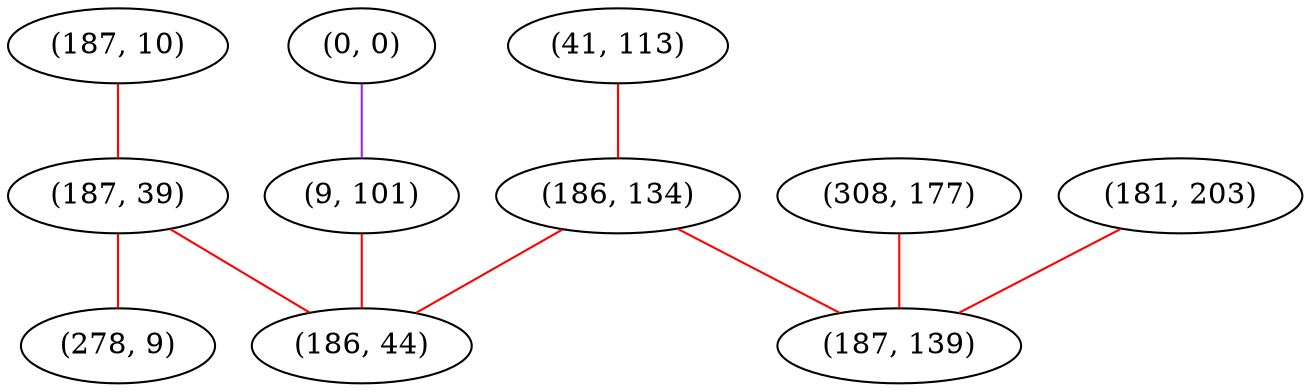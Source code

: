 graph "" {
"(0, 0)";
"(187, 10)";
"(187, 39)";
"(278, 9)";
"(41, 113)";
"(181, 203)";
"(9, 101)";
"(186, 134)";
"(308, 177)";
"(186, 44)";
"(187, 139)";
"(0, 0)" -- "(9, 101)"  [color=purple, key=0, weight=4];
"(187, 10)" -- "(187, 39)"  [color=red, key=0, weight=1];
"(187, 39)" -- "(278, 9)"  [color=red, key=0, weight=1];
"(187, 39)" -- "(186, 44)"  [color=red, key=0, weight=1];
"(41, 113)" -- "(186, 134)"  [color=red, key=0, weight=1];
"(181, 203)" -- "(187, 139)"  [color=red, key=0, weight=1];
"(9, 101)" -- "(186, 44)"  [color=red, key=0, weight=1];
"(186, 134)" -- "(187, 139)"  [color=red, key=0, weight=1];
"(186, 134)" -- "(186, 44)"  [color=red, key=0, weight=1];
"(308, 177)" -- "(187, 139)"  [color=red, key=0, weight=1];
}
